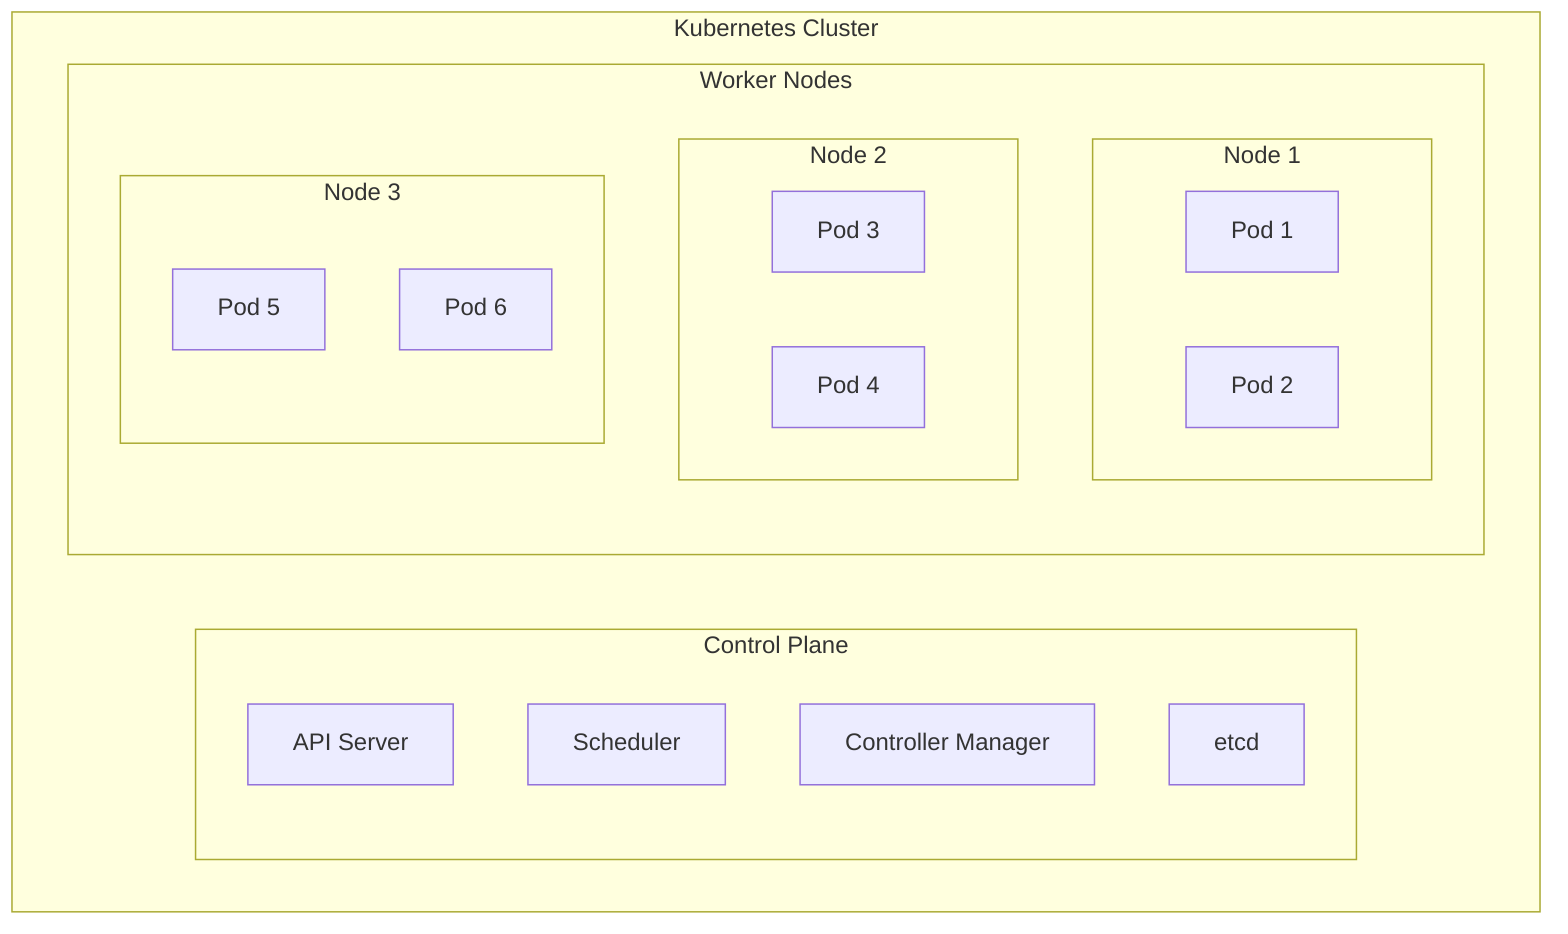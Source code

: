 graph TB
    subgraph Kubernetes Cluster
        subgraph Control Plane
            API[API Server]
            S[Scheduler]
            CM[Controller Manager]
            E[etcd]
        end
        
        subgraph Worker Nodes
            subgraph Node 1
                P1[Pod 1]
                P2[Pod 2]
            end
            
            subgraph Node 2
                P3[Pod 3]
                P4[Pod 4]
            end
            
            subgraph Node 3
                P5[Pod 5]
                P6[Pod 6]
            end
        end
    end